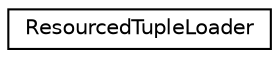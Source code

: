 digraph "Graphical Class Hierarchy"
{
  edge [fontname="Helvetica",fontsize="10",labelfontname="Helvetica",labelfontsize="10"];
  node [fontname="Helvetica",fontsize="10",shape=record];
  rankdir="LR";
  Node0 [label="ResourcedTupleLoader",height=0.2,width=0.4,color="black", fillcolor="white", style="filled",URL="$classaworx_1_1lib_1_1lang_1_1ResourcedTupleLoader.html"];
}
